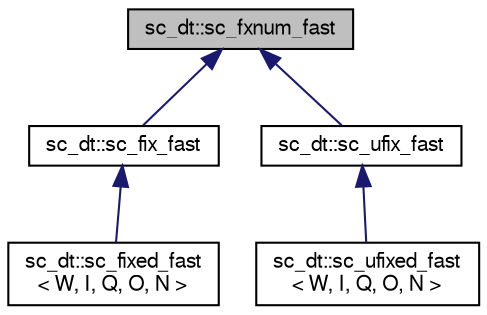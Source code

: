 digraph "sc_dt::sc_fxnum_fast"
{
  edge [fontname="FreeSans",fontsize="10",labelfontname="FreeSans",labelfontsize="10"];
  node [fontname="FreeSans",fontsize="10",shape=record];
  Node0 [label="sc_dt::sc_fxnum_fast",height=0.2,width=0.4,color="black", fillcolor="grey75", style="filled", fontcolor="black"];
  Node0 -> Node1 [dir="back",color="midnightblue",fontsize="10",style="solid",fontname="FreeSans"];
  Node1 [label="sc_dt::sc_fix_fast",height=0.2,width=0.4,color="black", fillcolor="white", style="filled",URL="$a01512.html"];
  Node1 -> Node2 [dir="back",color="midnightblue",fontsize="10",style="solid",fontname="FreeSans"];
  Node2 [label="sc_dt::sc_fixed_fast\l\< W, I, Q, O, N \>",height=0.2,width=0.4,color="black", fillcolor="white", style="filled",URL="$a01520.html"];
  Node0 -> Node3 [dir="back",color="midnightblue",fontsize="10",style="solid",fontname="FreeSans"];
  Node3 [label="sc_dt::sc_ufix_fast",height=0.2,width=0.4,color="black", fillcolor="white", style="filled",URL="$a01600.html"];
  Node3 -> Node4 [dir="back",color="midnightblue",fontsize="10",style="solid",fontname="FreeSans"];
  Node4 [label="sc_dt::sc_ufixed_fast\l\< W, I, Q, O, N \>",height=0.2,width=0.4,color="black", fillcolor="white", style="filled",URL="$a01608.html"];
}
